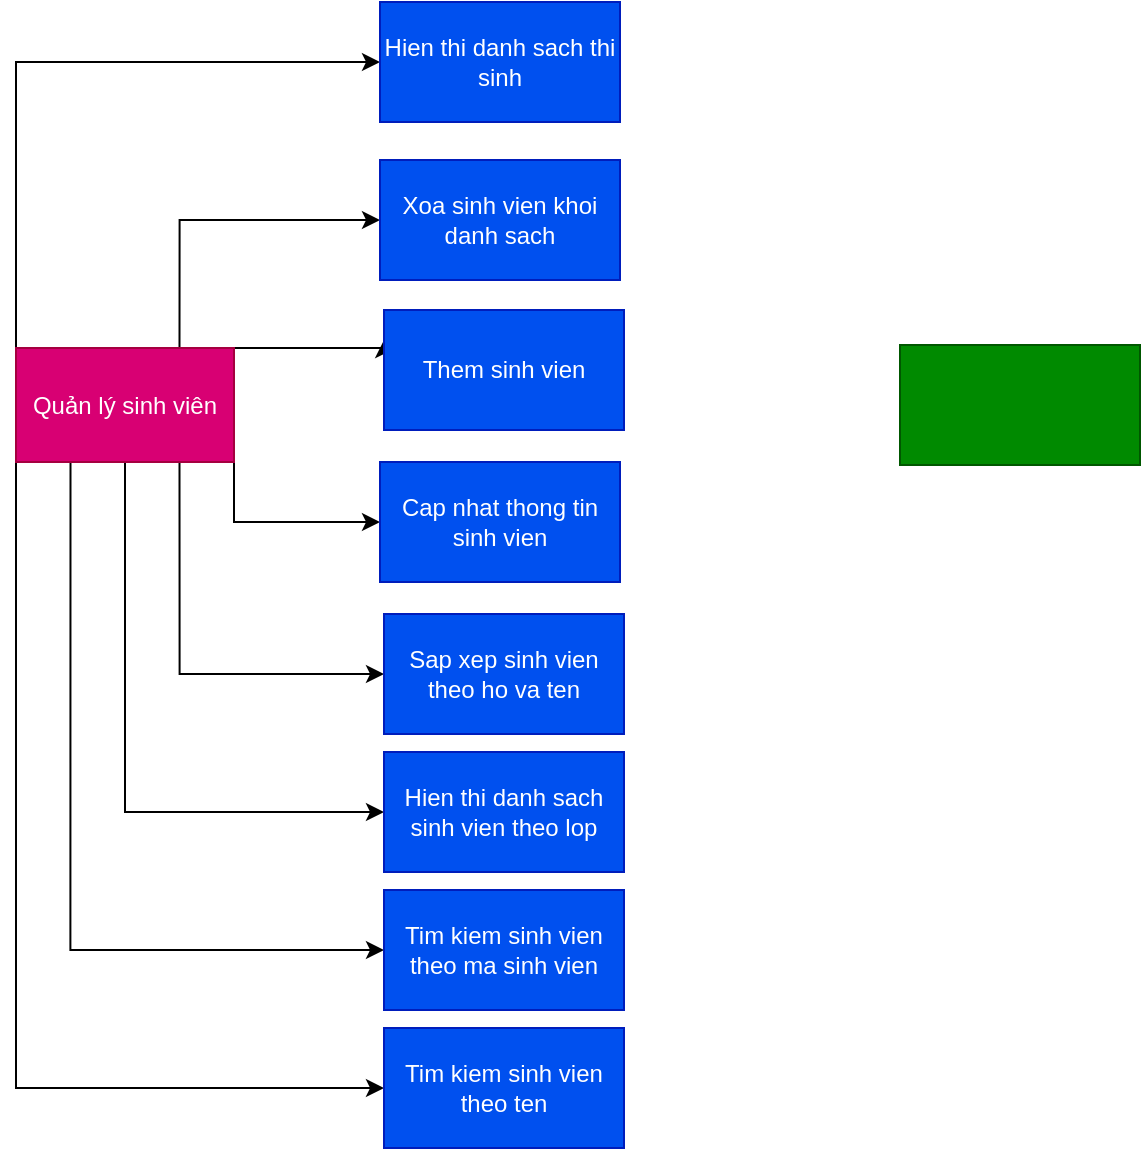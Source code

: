 <mxfile version="22.1.7" type="device">
  <diagram name="Trang-1" id="51DsJdCcKfNkr7SuUWBr">
    <mxGraphModel dx="1450" dy="934" grid="0" gridSize="10" guides="1" tooltips="1" connect="1" arrows="1" fold="1" page="0" pageScale="1" pageWidth="827" pageHeight="1169" background="none" math="0" shadow="0">
      <root>
        <mxCell id="0" />
        <mxCell id="1" parent="0" />
        <mxCell id="Hr9OuCCos-FP0V0GV-um-11" style="edgeStyle=orthogonalEdgeStyle;rounded=0;orthogonalLoop=1;jettySize=auto;html=1;exitX=0.75;exitY=0;exitDx=0;exitDy=0;entryX=0;entryY=0.5;entryDx=0;entryDy=0;" edge="1" parent="1" source="Hr9OuCCos-FP0V0GV-um-1" target="Hr9OuCCos-FP0V0GV-um-5">
          <mxGeometry relative="1" as="geometry" />
        </mxCell>
        <mxCell id="Hr9OuCCos-FP0V0GV-um-12" style="edgeStyle=orthogonalEdgeStyle;rounded=0;orthogonalLoop=1;jettySize=auto;html=1;exitX=1;exitY=0;exitDx=0;exitDy=0;entryX=0;entryY=0.25;entryDx=0;entryDy=0;" edge="1" parent="1" source="Hr9OuCCos-FP0V0GV-um-1" target="Hr9OuCCos-FP0V0GV-um-3">
          <mxGeometry relative="1" as="geometry">
            <Array as="points">
              <mxPoint x="78" y="12" />
            </Array>
          </mxGeometry>
        </mxCell>
        <mxCell id="Hr9OuCCos-FP0V0GV-um-13" style="edgeStyle=orthogonalEdgeStyle;rounded=0;orthogonalLoop=1;jettySize=auto;html=1;exitX=1;exitY=1;exitDx=0;exitDy=0;entryX=0;entryY=0.5;entryDx=0;entryDy=0;" edge="1" parent="1" source="Hr9OuCCos-FP0V0GV-um-1" target="Hr9OuCCos-FP0V0GV-um-4">
          <mxGeometry relative="1" as="geometry" />
        </mxCell>
        <mxCell id="Hr9OuCCos-FP0V0GV-um-14" style="edgeStyle=orthogonalEdgeStyle;rounded=0;orthogonalLoop=1;jettySize=auto;html=1;exitX=0.75;exitY=1;exitDx=0;exitDy=0;entryX=0;entryY=0.5;entryDx=0;entryDy=0;" edge="1" parent="1" source="Hr9OuCCos-FP0V0GV-um-1" target="Hr9OuCCos-FP0V0GV-um-6">
          <mxGeometry relative="1" as="geometry" />
        </mxCell>
        <mxCell id="Hr9OuCCos-FP0V0GV-um-15" style="edgeStyle=orthogonalEdgeStyle;rounded=0;orthogonalLoop=1;jettySize=auto;html=1;exitX=0.5;exitY=1;exitDx=0;exitDy=0;entryX=0;entryY=0.5;entryDx=0;entryDy=0;" edge="1" parent="1" source="Hr9OuCCos-FP0V0GV-um-1" target="Hr9OuCCos-FP0V0GV-um-7">
          <mxGeometry relative="1" as="geometry" />
        </mxCell>
        <mxCell id="Hr9OuCCos-FP0V0GV-um-16" style="edgeStyle=orthogonalEdgeStyle;rounded=0;orthogonalLoop=1;jettySize=auto;html=1;exitX=0.25;exitY=1;exitDx=0;exitDy=0;entryX=0;entryY=0.5;entryDx=0;entryDy=0;" edge="1" parent="1" source="Hr9OuCCos-FP0V0GV-um-1" target="Hr9OuCCos-FP0V0GV-um-8">
          <mxGeometry relative="1" as="geometry" />
        </mxCell>
        <mxCell id="Hr9OuCCos-FP0V0GV-um-17" style="edgeStyle=orthogonalEdgeStyle;rounded=0;orthogonalLoop=1;jettySize=auto;html=1;exitX=0;exitY=1;exitDx=0;exitDy=0;entryX=0;entryY=0.5;entryDx=0;entryDy=0;" edge="1" parent="1" source="Hr9OuCCos-FP0V0GV-um-1" target="Hr9OuCCos-FP0V0GV-um-9">
          <mxGeometry relative="1" as="geometry" />
        </mxCell>
        <mxCell id="Hr9OuCCos-FP0V0GV-um-18" style="edgeStyle=orthogonalEdgeStyle;rounded=0;orthogonalLoop=1;jettySize=auto;html=1;exitX=0;exitY=0;exitDx=0;exitDy=0;entryX=0;entryY=0.5;entryDx=0;entryDy=0;" edge="1" parent="1" source="Hr9OuCCos-FP0V0GV-um-1" target="Hr9OuCCos-FP0V0GV-um-2">
          <mxGeometry relative="1" as="geometry" />
        </mxCell>
        <mxCell id="Hr9OuCCos-FP0V0GV-um-1" value="Quản lý sinh viên" style="rounded=0;whiteSpace=wrap;html=1;fillColor=#d80073;strokeColor=#A50040;fontColor=#ffffff;" vertex="1" parent="1">
          <mxGeometry x="-106" y="12" width="109" height="57" as="geometry" />
        </mxCell>
        <mxCell id="Hr9OuCCos-FP0V0GV-um-2" value="Hien thi danh sach thi sinh" style="rounded=0;whiteSpace=wrap;html=1;fillColor=#0050ef;fontColor=#ffffff;strokeColor=#001DBC;" vertex="1" parent="1">
          <mxGeometry x="76" y="-161" width="120" height="60" as="geometry" />
        </mxCell>
        <mxCell id="Hr9OuCCos-FP0V0GV-um-3" value="Them sinh vien" style="rounded=0;whiteSpace=wrap;html=1;fillColor=#0050ef;fontColor=#ffffff;strokeColor=#001DBC;" vertex="1" parent="1">
          <mxGeometry x="78" y="-7" width="120" height="60" as="geometry" />
        </mxCell>
        <mxCell id="Hr9OuCCos-FP0V0GV-um-4" value="Cap nhat thong tin sinh vien" style="rounded=0;whiteSpace=wrap;html=1;fillColor=#0050ef;fontColor=#ffffff;strokeColor=#001DBC;" vertex="1" parent="1">
          <mxGeometry x="76" y="69" width="120" height="60" as="geometry" />
        </mxCell>
        <mxCell id="Hr9OuCCos-FP0V0GV-um-5" value="Xoa sinh vien khoi danh sach" style="rounded=0;whiteSpace=wrap;html=1;fillColor=#0050ef;fontColor=#ffffff;strokeColor=#001DBC;" vertex="1" parent="1">
          <mxGeometry x="76" y="-82" width="120" height="60" as="geometry" />
        </mxCell>
        <mxCell id="Hr9OuCCos-FP0V0GV-um-6" value="Sap xep sinh vien theo ho va ten" style="rounded=0;whiteSpace=wrap;html=1;fillColor=#0050ef;fontColor=#ffffff;strokeColor=#001DBC;" vertex="1" parent="1">
          <mxGeometry x="78" y="145" width="120" height="60" as="geometry" />
        </mxCell>
        <mxCell id="Hr9OuCCos-FP0V0GV-um-7" value="Hien thi danh sach sinh vien theo lop" style="rounded=0;whiteSpace=wrap;html=1;fillColor=#0050ef;fontColor=#ffffff;strokeColor=#001DBC;" vertex="1" parent="1">
          <mxGeometry x="78" y="214" width="120" height="60" as="geometry" />
        </mxCell>
        <mxCell id="Hr9OuCCos-FP0V0GV-um-8" value="Tim kiem sinh vien theo ma sinh vien" style="rounded=0;whiteSpace=wrap;html=1;fillColor=#0050ef;fontColor=#ffffff;strokeColor=#001DBC;" vertex="1" parent="1">
          <mxGeometry x="78" y="283" width="120" height="60" as="geometry" />
        </mxCell>
        <mxCell id="Hr9OuCCos-FP0V0GV-um-9" value="Tim kiem sinh vien theo ten" style="rounded=0;whiteSpace=wrap;html=1;fillColor=#0050ef;fontColor=#ffffff;strokeColor=#001DBC;" vertex="1" parent="1">
          <mxGeometry x="78" y="352" width="120" height="60" as="geometry" />
        </mxCell>
        <mxCell id="Hr9OuCCos-FP0V0GV-um-19" value="" style="rounded=0;whiteSpace=wrap;html=1;fillColor=#008a00;fontColor=#ffffff;strokeColor=#005700;" vertex="1" parent="1">
          <mxGeometry x="336" y="10.5" width="120" height="60" as="geometry" />
        </mxCell>
      </root>
    </mxGraphModel>
  </diagram>
</mxfile>

